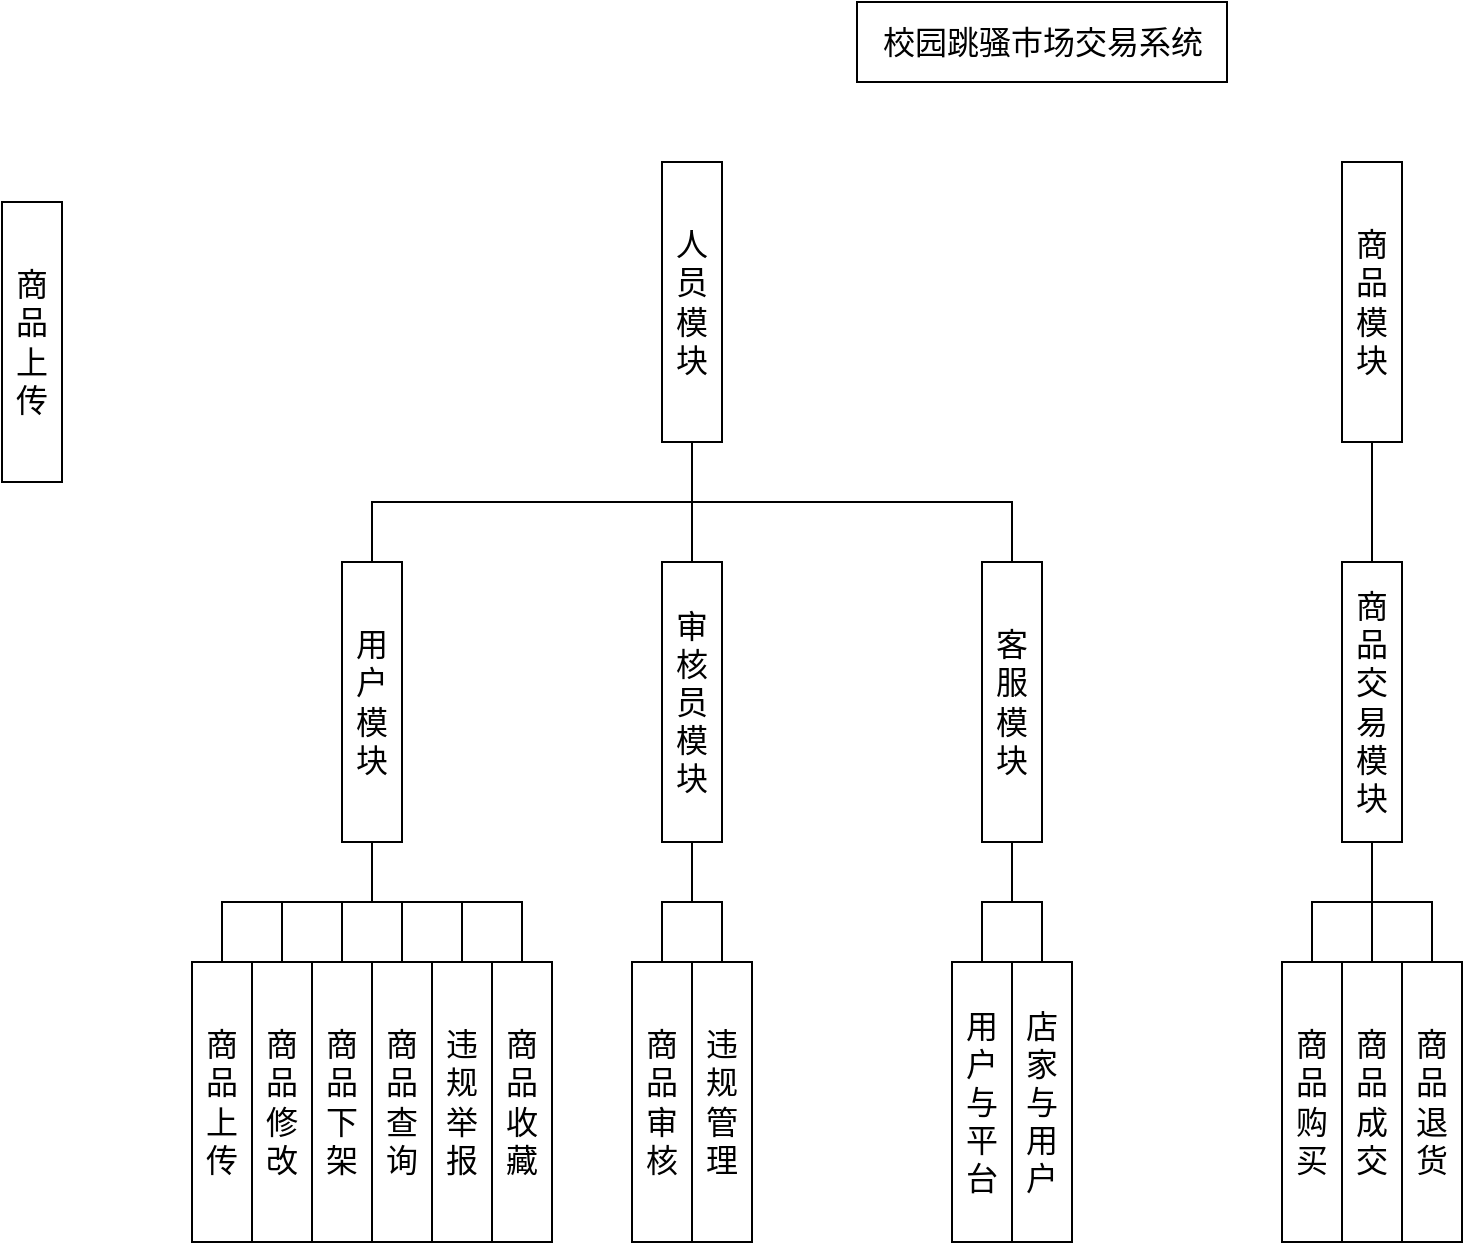 <mxfile version="17.3.0" type="github">
  <diagram id="IZfgekErxJ8Bl-5lO6em" name="第 1 页">
    <mxGraphModel dx="1246" dy="718" grid="1" gridSize="10" guides="1" tooltips="1" connect="1" arrows="1" fold="1" page="1" pageScale="1" pageWidth="1169" pageHeight="827" math="0" shadow="0">
      <root>
        <mxCell id="0" />
        <mxCell id="1" parent="0" />
        <mxCell id="pzcqqS4UqjUTK4ZPxBAx-1" value="&lt;font style=&quot;font-size: 16px&quot;&gt;校园跳骚市场交易系统&lt;/font&gt;" style="rounded=0;whiteSpace=wrap;html=1;" vertex="1" parent="1">
          <mxGeometry x="467.5" y="80" width="185" height="40" as="geometry" />
        </mxCell>
        <mxCell id="pzcqqS4UqjUTK4ZPxBAx-51" style="edgeStyle=orthogonalEdgeStyle;rounded=0;orthogonalLoop=1;jettySize=auto;html=1;exitX=0.5;exitY=1;exitDx=0;exitDy=0;entryX=0.5;entryY=0;entryDx=0;entryDy=0;fontSize=16;endArrow=none;endFill=0;" edge="1" parent="1" source="pzcqqS4UqjUTK4ZPxBAx-2" target="pzcqqS4UqjUTK4ZPxBAx-9">
          <mxGeometry relative="1" as="geometry" />
        </mxCell>
        <mxCell id="pzcqqS4UqjUTK4ZPxBAx-2" value="商品模块" style="rounded=0;whiteSpace=wrap;html=1;fontSize=16;" vertex="1" parent="1">
          <mxGeometry x="710" y="160" width="30" height="140" as="geometry" />
        </mxCell>
        <mxCell id="pzcqqS4UqjUTK4ZPxBAx-34" style="edgeStyle=orthogonalEdgeStyle;rounded=0;orthogonalLoop=1;jettySize=auto;html=1;exitX=0.5;exitY=1;exitDx=0;exitDy=0;fontSize=16;entryX=0.5;entryY=0;entryDx=0;entryDy=0;endArrow=none;endFill=0;" edge="1" parent="1" source="pzcqqS4UqjUTK4ZPxBAx-3" target="pzcqqS4UqjUTK4ZPxBAx-5">
          <mxGeometry relative="1" as="geometry">
            <mxPoint x="385" y="320" as="targetPoint" />
            <Array as="points">
              <mxPoint x="385" y="330" />
              <mxPoint x="225" y="330" />
            </Array>
          </mxGeometry>
        </mxCell>
        <mxCell id="pzcqqS4UqjUTK4ZPxBAx-36" style="edgeStyle=orthogonalEdgeStyle;rounded=0;orthogonalLoop=1;jettySize=auto;html=1;exitX=0.5;exitY=1;exitDx=0;exitDy=0;entryX=0.5;entryY=0;entryDx=0;entryDy=0;fontSize=16;endArrow=none;endFill=0;" edge="1" parent="1" source="pzcqqS4UqjUTK4ZPxBAx-3" target="pzcqqS4UqjUTK4ZPxBAx-6">
          <mxGeometry relative="1" as="geometry" />
        </mxCell>
        <mxCell id="pzcqqS4UqjUTK4ZPxBAx-37" style="edgeStyle=orthogonalEdgeStyle;rounded=0;orthogonalLoop=1;jettySize=auto;html=1;exitX=0.5;exitY=1;exitDx=0;exitDy=0;fontSize=16;endArrow=none;endFill=0;" edge="1" parent="1" source="pzcqqS4UqjUTK4ZPxBAx-3" target="pzcqqS4UqjUTK4ZPxBAx-13">
          <mxGeometry relative="1" as="geometry" />
        </mxCell>
        <mxCell id="pzcqqS4UqjUTK4ZPxBAx-3" value="人员模块" style="rounded=0;whiteSpace=wrap;html=1;fontSize=16;" vertex="1" parent="1">
          <mxGeometry x="370" y="160" width="30" height="140" as="geometry" />
        </mxCell>
        <mxCell id="pzcqqS4UqjUTK4ZPxBAx-38" style="edgeStyle=orthogonalEdgeStyle;rounded=0;orthogonalLoop=1;jettySize=auto;html=1;exitX=0.5;exitY=1;exitDx=0;exitDy=0;fontSize=16;endArrow=none;endFill=0;" edge="1" parent="1" source="pzcqqS4UqjUTK4ZPxBAx-5" target="pzcqqS4UqjUTK4ZPxBAx-18">
          <mxGeometry relative="1" as="geometry" />
        </mxCell>
        <mxCell id="pzcqqS4UqjUTK4ZPxBAx-39" style="edgeStyle=orthogonalEdgeStyle;rounded=0;orthogonalLoop=1;jettySize=auto;html=1;exitX=0.5;exitY=1;exitDx=0;exitDy=0;fontSize=16;endArrow=none;endFill=0;" edge="1" parent="1" source="pzcqqS4UqjUTK4ZPxBAx-5" target="pzcqqS4UqjUTK4ZPxBAx-12">
          <mxGeometry relative="1" as="geometry" />
        </mxCell>
        <mxCell id="pzcqqS4UqjUTK4ZPxBAx-40" style="edgeStyle=orthogonalEdgeStyle;rounded=0;orthogonalLoop=1;jettySize=auto;html=1;exitX=0.5;exitY=1;exitDx=0;exitDy=0;entryX=0.5;entryY=0;entryDx=0;entryDy=0;fontSize=16;endArrow=none;endFill=0;" edge="1" parent="1" source="pzcqqS4UqjUTK4ZPxBAx-5" target="pzcqqS4UqjUTK4ZPxBAx-19">
          <mxGeometry relative="1" as="geometry" />
        </mxCell>
        <mxCell id="pzcqqS4UqjUTK4ZPxBAx-41" style="edgeStyle=orthogonalEdgeStyle;rounded=0;orthogonalLoop=1;jettySize=auto;html=1;exitX=0.5;exitY=1;exitDx=0;exitDy=0;entryX=0.5;entryY=0;entryDx=0;entryDy=0;fontSize=16;endArrow=none;endFill=0;" edge="1" parent="1" source="pzcqqS4UqjUTK4ZPxBAx-5" target="pzcqqS4UqjUTK4ZPxBAx-25">
          <mxGeometry relative="1" as="geometry" />
        </mxCell>
        <mxCell id="pzcqqS4UqjUTK4ZPxBAx-42" style="edgeStyle=orthogonalEdgeStyle;rounded=0;orthogonalLoop=1;jettySize=auto;html=1;exitX=0.5;exitY=1;exitDx=0;exitDy=0;entryX=0.5;entryY=0;entryDx=0;entryDy=0;fontSize=16;endArrow=none;endFill=0;" edge="1" parent="1" source="pzcqqS4UqjUTK4ZPxBAx-5" target="pzcqqS4UqjUTK4ZPxBAx-26">
          <mxGeometry relative="1" as="geometry" />
        </mxCell>
        <mxCell id="pzcqqS4UqjUTK4ZPxBAx-43" style="edgeStyle=orthogonalEdgeStyle;rounded=0;orthogonalLoop=1;jettySize=auto;html=1;exitX=0.5;exitY=1;exitDx=0;exitDy=0;entryX=0.5;entryY=0;entryDx=0;entryDy=0;fontSize=16;endArrow=none;endFill=0;" edge="1" parent="1" source="pzcqqS4UqjUTK4ZPxBAx-5" target="pzcqqS4UqjUTK4ZPxBAx-24">
          <mxGeometry relative="1" as="geometry" />
        </mxCell>
        <mxCell id="pzcqqS4UqjUTK4ZPxBAx-5" value="用户模块" style="rounded=0;whiteSpace=wrap;html=1;fontSize=16;" vertex="1" parent="1">
          <mxGeometry x="210" y="360" width="30" height="140" as="geometry" />
        </mxCell>
        <mxCell id="pzcqqS4UqjUTK4ZPxBAx-44" style="edgeStyle=orthogonalEdgeStyle;rounded=0;orthogonalLoop=1;jettySize=auto;html=1;exitX=0.5;exitY=1;exitDx=0;exitDy=0;entryX=0.5;entryY=0;entryDx=0;entryDy=0;fontSize=16;endArrow=none;endFill=0;" edge="1" parent="1" source="pzcqqS4UqjUTK4ZPxBAx-6" target="pzcqqS4UqjUTK4ZPxBAx-8">
          <mxGeometry relative="1" as="geometry" />
        </mxCell>
        <mxCell id="pzcqqS4UqjUTK4ZPxBAx-45" style="edgeStyle=orthogonalEdgeStyle;rounded=0;orthogonalLoop=1;jettySize=auto;html=1;exitX=0.5;exitY=1;exitDx=0;exitDy=0;entryX=0.5;entryY=0;entryDx=0;entryDy=0;fontSize=16;endArrow=none;endFill=0;" edge="1" parent="1" source="pzcqqS4UqjUTK4ZPxBAx-6" target="pzcqqS4UqjUTK4ZPxBAx-17">
          <mxGeometry relative="1" as="geometry" />
        </mxCell>
        <mxCell id="pzcqqS4UqjUTK4ZPxBAx-6" value="审核员模块" style="rounded=0;whiteSpace=wrap;html=1;fontSize=16;" vertex="1" parent="1">
          <mxGeometry x="370" y="360" width="30" height="140" as="geometry" />
        </mxCell>
        <mxCell id="pzcqqS4UqjUTK4ZPxBAx-7" value="商品上传" style="rounded=0;whiteSpace=wrap;html=1;fontSize=16;" vertex="1" parent="1">
          <mxGeometry x="40" y="180" width="30" height="140" as="geometry" />
        </mxCell>
        <mxCell id="pzcqqS4UqjUTK4ZPxBAx-8" value="商品审核" style="rounded=0;whiteSpace=wrap;html=1;fontSize=16;" vertex="1" parent="1">
          <mxGeometry x="355" y="560" width="30" height="140" as="geometry" />
        </mxCell>
        <mxCell id="pzcqqS4UqjUTK4ZPxBAx-48" style="edgeStyle=orthogonalEdgeStyle;rounded=0;orthogonalLoop=1;jettySize=auto;html=1;exitX=0.5;exitY=1;exitDx=0;exitDy=0;entryX=0.5;entryY=0;entryDx=0;entryDy=0;fontSize=16;endArrow=none;endFill=0;" edge="1" parent="1" source="pzcqqS4UqjUTK4ZPxBAx-9" target="pzcqqS4UqjUTK4ZPxBAx-11">
          <mxGeometry relative="1" as="geometry" />
        </mxCell>
        <mxCell id="pzcqqS4UqjUTK4ZPxBAx-49" style="edgeStyle=orthogonalEdgeStyle;rounded=0;orthogonalLoop=1;jettySize=auto;html=1;exitX=0.5;exitY=1;exitDx=0;exitDy=0;entryX=0.5;entryY=0;entryDx=0;entryDy=0;fontSize=16;endArrow=none;endFill=0;" edge="1" parent="1" source="pzcqqS4UqjUTK4ZPxBAx-9" target="pzcqqS4UqjUTK4ZPxBAx-32">
          <mxGeometry relative="1" as="geometry" />
        </mxCell>
        <mxCell id="pzcqqS4UqjUTK4ZPxBAx-50" style="edgeStyle=orthogonalEdgeStyle;rounded=0;orthogonalLoop=1;jettySize=auto;html=1;exitX=0.5;exitY=1;exitDx=0;exitDy=0;entryX=0.5;entryY=0;entryDx=0;entryDy=0;fontSize=16;endArrow=none;endFill=0;" edge="1" parent="1" source="pzcqqS4UqjUTK4ZPxBAx-9" target="pzcqqS4UqjUTK4ZPxBAx-20">
          <mxGeometry relative="1" as="geometry" />
        </mxCell>
        <mxCell id="pzcqqS4UqjUTK4ZPxBAx-9" value="商品交易模块" style="rounded=0;whiteSpace=wrap;html=1;fontSize=16;" vertex="1" parent="1">
          <mxGeometry x="710" y="360" width="30" height="140" as="geometry" />
        </mxCell>
        <mxCell id="pzcqqS4UqjUTK4ZPxBAx-11" value="商品购买" style="rounded=0;whiteSpace=wrap;html=1;fontSize=16;" vertex="1" parent="1">
          <mxGeometry x="680" y="560" width="30" height="140" as="geometry" />
        </mxCell>
        <mxCell id="pzcqqS4UqjUTK4ZPxBAx-12" value="商品修改" style="rounded=0;whiteSpace=wrap;html=1;fontSize=16;" vertex="1" parent="1">
          <mxGeometry x="165" y="560" width="30" height="140" as="geometry" />
        </mxCell>
        <mxCell id="pzcqqS4UqjUTK4ZPxBAx-46" style="edgeStyle=orthogonalEdgeStyle;rounded=0;orthogonalLoop=1;jettySize=auto;html=1;exitX=0.5;exitY=1;exitDx=0;exitDy=0;entryX=0.5;entryY=0;entryDx=0;entryDy=0;fontSize=16;endArrow=none;endFill=0;" edge="1" parent="1" source="pzcqqS4UqjUTK4ZPxBAx-13" target="pzcqqS4UqjUTK4ZPxBAx-14">
          <mxGeometry relative="1" as="geometry" />
        </mxCell>
        <mxCell id="pzcqqS4UqjUTK4ZPxBAx-47" style="edgeStyle=orthogonalEdgeStyle;rounded=0;orthogonalLoop=1;jettySize=auto;html=1;exitX=0.5;exitY=1;exitDx=0;exitDy=0;entryX=0.5;entryY=0;entryDx=0;entryDy=0;fontSize=16;endArrow=none;endFill=0;" edge="1" parent="1" source="pzcqqS4UqjUTK4ZPxBAx-13" target="pzcqqS4UqjUTK4ZPxBAx-16">
          <mxGeometry relative="1" as="geometry" />
        </mxCell>
        <mxCell id="pzcqqS4UqjUTK4ZPxBAx-13" value="客服模块" style="rounded=0;whiteSpace=wrap;html=1;fontSize=16;" vertex="1" parent="1">
          <mxGeometry x="530" y="360" width="30" height="140" as="geometry" />
        </mxCell>
        <mxCell id="pzcqqS4UqjUTK4ZPxBAx-14" value="用户与平台" style="rounded=0;whiteSpace=wrap;html=1;fontSize=16;" vertex="1" parent="1">
          <mxGeometry x="515" y="560" width="30" height="140" as="geometry" />
        </mxCell>
        <mxCell id="pzcqqS4UqjUTK4ZPxBAx-16" value="店家与用户" style="rounded=0;whiteSpace=wrap;html=1;fontSize=16;" vertex="1" parent="1">
          <mxGeometry x="545" y="560" width="30" height="140" as="geometry" />
        </mxCell>
        <mxCell id="pzcqqS4UqjUTK4ZPxBAx-17" value="违规管理" style="rounded=0;whiteSpace=wrap;html=1;fontSize=16;" vertex="1" parent="1">
          <mxGeometry x="385" y="560" width="30" height="140" as="geometry" />
        </mxCell>
        <mxCell id="pzcqqS4UqjUTK4ZPxBAx-18" value="商品上传" style="rounded=0;whiteSpace=wrap;html=1;fontSize=16;" vertex="1" parent="1">
          <mxGeometry x="135" y="560" width="30" height="140" as="geometry" />
        </mxCell>
        <mxCell id="pzcqqS4UqjUTK4ZPxBAx-19" value="商品下架" style="rounded=0;whiteSpace=wrap;html=1;fontSize=16;" vertex="1" parent="1">
          <mxGeometry x="195" y="560" width="30" height="140" as="geometry" />
        </mxCell>
        <mxCell id="pzcqqS4UqjUTK4ZPxBAx-20" value="商品退货" style="rounded=0;whiteSpace=wrap;html=1;fontSize=16;" vertex="1" parent="1">
          <mxGeometry x="740" y="560" width="30" height="140" as="geometry" />
        </mxCell>
        <mxCell id="pzcqqS4UqjUTK4ZPxBAx-24" value="商品收藏" style="rounded=0;whiteSpace=wrap;html=1;fontSize=16;" vertex="1" parent="1">
          <mxGeometry x="285" y="560" width="30" height="140" as="geometry" />
        </mxCell>
        <mxCell id="pzcqqS4UqjUTK4ZPxBAx-25" value="商品查询" style="rounded=0;whiteSpace=wrap;html=1;fontSize=16;" vertex="1" parent="1">
          <mxGeometry x="225" y="560" width="30" height="140" as="geometry" />
        </mxCell>
        <mxCell id="pzcqqS4UqjUTK4ZPxBAx-26" value="违规举报" style="rounded=0;whiteSpace=wrap;html=1;fontSize=16;" vertex="1" parent="1">
          <mxGeometry x="255" y="560" width="30" height="140" as="geometry" />
        </mxCell>
        <mxCell id="pzcqqS4UqjUTK4ZPxBAx-32" value="商品成交" style="rounded=0;whiteSpace=wrap;html=1;fontSize=16;" vertex="1" parent="1">
          <mxGeometry x="710" y="560" width="30" height="140" as="geometry" />
        </mxCell>
      </root>
    </mxGraphModel>
  </diagram>
</mxfile>
